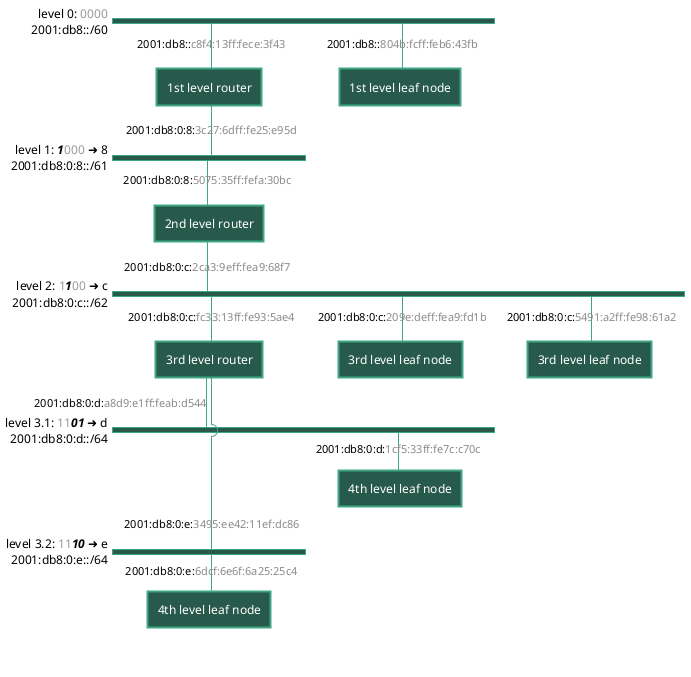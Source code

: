 ' to generate SVG run plantuml -tsvg gnrc_ipv6_auto_subnets_simple.puml
@startuml
<style>
nwdiagDiagram {
	network {
		BackGroundColor #275a4b
		LineColor	#3fa687
		LineThickness	2.0
	}

	server {
		BackGroundColor #275a4b
		LineColor	#3fa687
		FontColor	#white
		LineThickness	2.0
	}

	arrow {
		LineColor	#3fa687
		LineThickness	2.0
	}
}
</style>

nwdiag {

	network level0 {
		address = "2001:db8::/60";
		description = "level 0: <color:#9a9a9a>0000</color>";

		router_a [address = "2001:db8::<color:#8a8a8a>c8f4:13ff:fece:3f43", description = "1st level router"];
		leaf_a   [address = "2001:db8::<color:#8a8a8a>804b:fcff:feb6:43fb", description = "1st level leaf node"];
	}

	network level1 {
		address = "2001:db8:0:8::/61";
		description = "level 1: <b><i>1</i></b><color:#9a9a9a>000</color> ➜ 8";

		router_a [address = "2001:db8:0:8:<color:#8a8a8a>3c27:6dff:fe25:e95d"];
		router_b [address = "2001:db8:0:8:<color:#8a8a8a>5075:35ff:fefa:30bc", description = "2nd level router"];
	}

	network level2 {
		address = "2001:db8:0:c::/62";
		description = "level 2: <color:#9a9a9a>1</color><b><i>1</i></b><color:#9a9a9a>00</color> ➜ c";

		router_b [address = "2001:db8:0:c:<color:#8a8a8a>2ca3:9eff:fea9:68f7"];
		router_c [address = "2001:db8:0:c:<color:#8a8a8a>fc33:13ff:fe93:5ae4", description = "3rd level router"];
		leaf_b1  [address = "2001:db8:0:c:<color:#8a8a8a>209e:deff:fea9:fd1b", description = "3rd level leaf node"];
		leaf_b2  [address = "2001:db8:0:c:<color:#8a8a8a>5491:a2ff:fe98:61a2", description = "3rd level leaf node"];
	}

	network level3_1 {
		address = "2001:db8:0:d::/64";
		description = "level 3.1: <color:#9a9a9a>11</color><b><i>01</i></b> ➜ d";

		router_c [address = "2001:db8:0:d:<color:#8a8a8a>a8d9:e1ff:feab:d544"];
		leaf_d   [address = "2001:db8:0:d:<color:#8a8a8a>1cf5:33ff:fe7c:c70c", description = "4th level leaf node"];
	}

	network level3_2 {
		address = "2001:db8:0:e::/64";
		description = "level 3.2: <color:#9a9a9a>11</color><b><i>10</i></b> ➜ e";

		router_c [address = "2001:db8:0:e:<color:#8a8a8a>3495:ee42:11ef:dc86"];
		leaf_e   [address = "2001:db8:0:e:<color:#8a8a8a>6dcf:6e6f:6a25:25c4", description = "4th level leaf node"];
	}
}
@enduml
